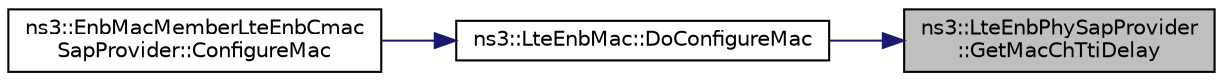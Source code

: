 digraph "ns3::LteEnbPhySapProvider::GetMacChTtiDelay"
{
 // LATEX_PDF_SIZE
  edge [fontname="Helvetica",fontsize="10",labelfontname="Helvetica",labelfontsize="10"];
  node [fontname="Helvetica",fontsize="10",shape=record];
  rankdir="RL";
  Node1 [label="ns3::LteEnbPhySapProvider\l::GetMacChTtiDelay",height=0.2,width=0.4,color="black", fillcolor="grey75", style="filled", fontcolor="black",tooltip="Get the delay from MAC to Channel expressed in TTIs."];
  Node1 -> Node2 [dir="back",color="midnightblue",fontsize="10",style="solid",fontname="Helvetica"];
  Node2 [label="ns3::LteEnbMac::DoConfigureMac",height=0.2,width=0.4,color="black", fillcolor="white", style="filled",URL="$classns3_1_1_lte_enb_mac.html#aa0ac5e013d825daf18f8c54d0f6369f3",tooltip="Configure MAC function."];
  Node2 -> Node3 [dir="back",color="midnightblue",fontsize="10",style="solid",fontname="Helvetica"];
  Node3 [label="ns3::EnbMacMemberLteEnbCmac\lSapProvider::ConfigureMac",height=0.2,width=0.4,color="black", fillcolor="white", style="filled",URL="$classns3_1_1_enb_mac_member_lte_enb_cmac_sap_provider.html#ae263798c46d6fe62e5a45dd6361082fb",tooltip=" "];
}

